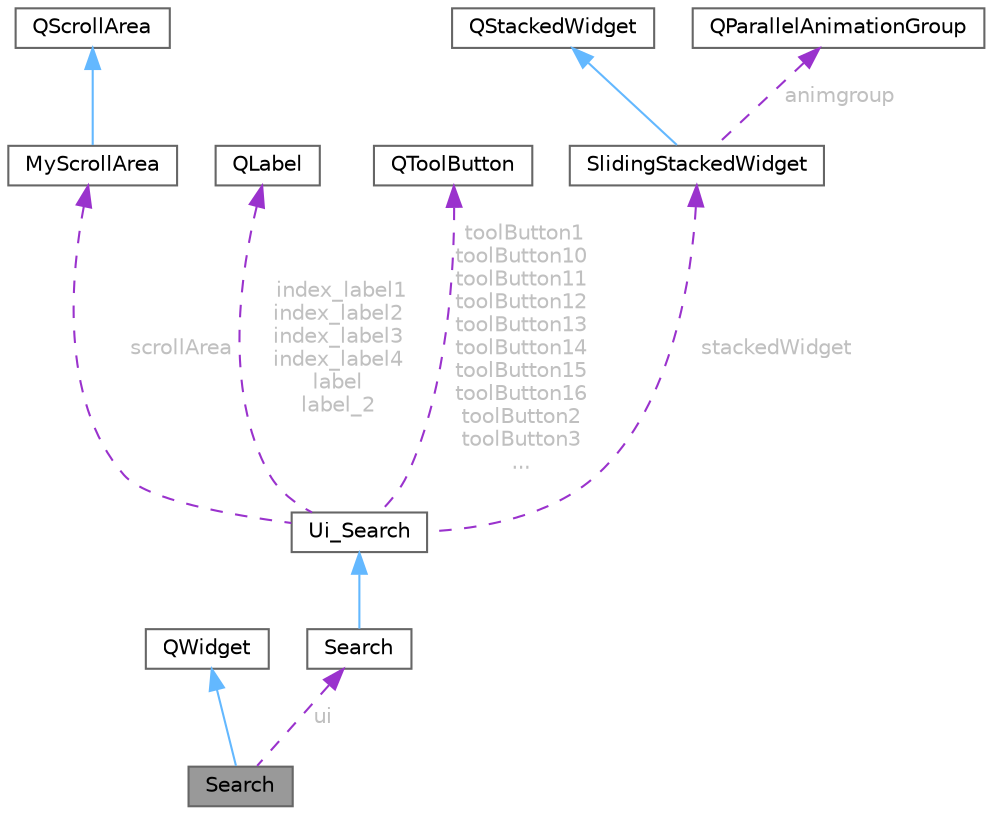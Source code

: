 digraph "Search"
{
 // LATEX_PDF_SIZE
  bgcolor="transparent";
  edge [fontname=Helvetica,fontsize=10,labelfontname=Helvetica,labelfontsize=10];
  node [fontname=Helvetica,fontsize=10,shape=box,height=0.2,width=0.4];
  Node1 [id="Node000001",label="Search",height=0.2,width=0.4,color="gray40", fillcolor="grey60", style="filled", fontcolor="black",tooltip="搜索界面类，管理推荐、排行、专题和频道页面"];
  Node2 -> Node1 [id="edge1_Node000001_Node000002",dir="back",color="steelblue1",style="solid",tooltip=" "];
  Node2 [id="Node000002",label="QWidget",height=0.2,width=0.4,color="gray40", fillcolor="white", style="filled",tooltip=" "];
  Node3 -> Node1 [id="edge2_Node000001_Node000003",dir="back",color="darkorchid3",style="dashed",tooltip=" ",label=" ui",fontcolor="grey" ];
  Node3 [id="Node000003",label="Search",height=0.2,width=0.4,color="gray40", fillcolor="white", style="filled",URL="$class_ui_1_1_search.html",tooltip=" "];
  Node4 -> Node3 [id="edge3_Node000003_Node000004",dir="back",color="steelblue1",style="solid",tooltip=" "];
  Node4 [id="Node000004",label="Ui_Search",height=0.2,width=0.4,color="gray40", fillcolor="white", style="filled",URL="$class_ui___search.html",tooltip=" "];
  Node5 -> Node4 [id="edge4_Node000004_Node000005",dir="back",color="darkorchid3",style="dashed",tooltip=" ",label=" scrollArea",fontcolor="grey" ];
  Node5 [id="Node000005",label="MyScrollArea",height=0.2,width=0.4,color="gray40", fillcolor="white", style="filled",URL="$class_my_scroll_area.html",tooltip="自定义滚动区域类，继承自 QScrollArea，支持平滑滚动和返回顶部功能"];
  Node6 -> Node5 [id="edge5_Node000005_Node000006",dir="back",color="steelblue1",style="solid",tooltip=" "];
  Node6 [id="Node000006",label="QScrollArea",height=0.2,width=0.4,color="gray40", fillcolor="white", style="filled",tooltip=" "];
  Node7 -> Node4 [id="edge6_Node000004_Node000007",dir="back",color="darkorchid3",style="dashed",tooltip=" ",label=" index_label1\nindex_label2\nindex_label3\nindex_label4\nlabel\nlabel_2",fontcolor="grey" ];
  Node7 [id="Node000007",label="QLabel",height=0.2,width=0.4,color="gray40", fillcolor="white", style="filled",URL="$class_q_label.html",tooltip="标签控件类"];
  Node8 -> Node4 [id="edge7_Node000004_Node000008",dir="back",color="darkorchid3",style="dashed",tooltip=" ",label=" toolButton1\ntoolButton10\ntoolButton11\ntoolButton12\ntoolButton13\ntoolButton14\ntoolButton15\ntoolButton16\ntoolButton2\ntoolButton3\n...",fontcolor="grey" ];
  Node8 [id="Node000008",label="QToolButton",height=0.2,width=0.4,color="gray40", fillcolor="white", style="filled",URL="$class_q_tool_button.html",tooltip="工具按钮类"];
  Node9 -> Node4 [id="edge8_Node000004_Node000009",dir="back",color="darkorchid3",style="dashed",tooltip=" ",label=" stackedWidget",fontcolor="grey" ];
  Node9 [id="Node000009",label="SlidingStackedWidget",height=0.2,width=0.4,color="gray40", fillcolor="white", style="filled",URL="$class_sliding_stacked_widget.html",tooltip="自定义堆栈窗口类，继承自 QStackedWidget，支持页面滑动动画"];
  Node10 -> Node9 [id="edge9_Node000009_Node000010",dir="back",color="steelblue1",style="solid",tooltip=" "];
  Node10 [id="Node000010",label="QStackedWidget",height=0.2,width=0.4,color="gray40", fillcolor="white", style="filled",tooltip=" "];
  Node11 -> Node9 [id="edge10_Node000009_Node000011",dir="back",color="darkorchid3",style="dashed",tooltip=" ",label=" animgroup",fontcolor="grey" ];
  Node11 [id="Node000011",label="QParallelAnimationGroup",height=0.2,width=0.4,color="gray40", fillcolor="white", style="filled",URL="$class_q_parallel_animation_group.html",tooltip="并行动画组类"];
}
